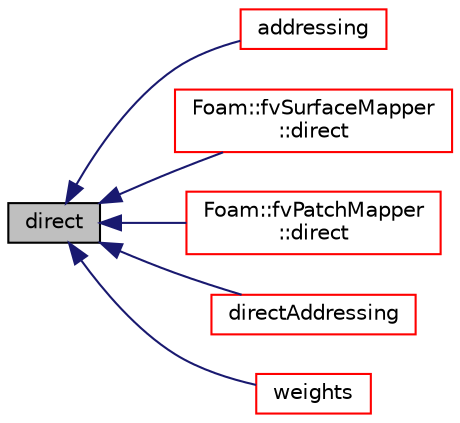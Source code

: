digraph "direct"
{
  bgcolor="transparent";
  edge [fontname="Helvetica",fontsize="10",labelfontname="Helvetica",labelfontsize="10"];
  node [fontname="Helvetica",fontsize="10",shape=record];
  rankdir="LR";
  Node1 [label="direct",height=0.2,width=0.4,color="black", fillcolor="grey75", style="filled", fontcolor="black"];
  Node1 -> Node2 [dir="back",color="midnightblue",fontsize="10",style="solid",fontname="Helvetica"];
  Node2 [label="addressing",height=0.2,width=0.4,color="red",URL="$a00728.html#a7fb5fe54622ffe4d0f2671068a235a62",tooltip="Return interpolated addressing. "];
  Node1 -> Node3 [dir="back",color="midnightblue",fontsize="10",style="solid",fontname="Helvetica"];
  Node3 [label="Foam::fvSurfaceMapper\l::direct",height=0.2,width=0.4,color="red",URL="$a00896.html#aa6fd973c07a1eda3654f6e516d34e963",tooltip="Is the mapping direct. "];
  Node1 -> Node4 [dir="back",color="midnightblue",fontsize="10",style="solid",fontname="Helvetica"];
  Node4 [label="Foam::fvPatchMapper\l::direct",height=0.2,width=0.4,color="red",URL="$a00891.html#aa6fd973c07a1eda3654f6e516d34e963",tooltip="Is the mapping direct. "];
  Node1 -> Node5 [dir="back",color="midnightblue",fontsize="10",style="solid",fontname="Helvetica"];
  Node5 [label="directAddressing",height=0.2,width=0.4,color="red",URL="$a00728.html#ac7b376394d9111f02b2b725ba05d6e88",tooltip="Return direct addressing. "];
  Node1 -> Node6 [dir="back",color="midnightblue",fontsize="10",style="solid",fontname="Helvetica"];
  Node6 [label="weights",height=0.2,width=0.4,color="red",URL="$a00728.html#a4ed5bcfdd03dc700c1c03b60de305e60",tooltip="Return interpolaion weights. "];
}
